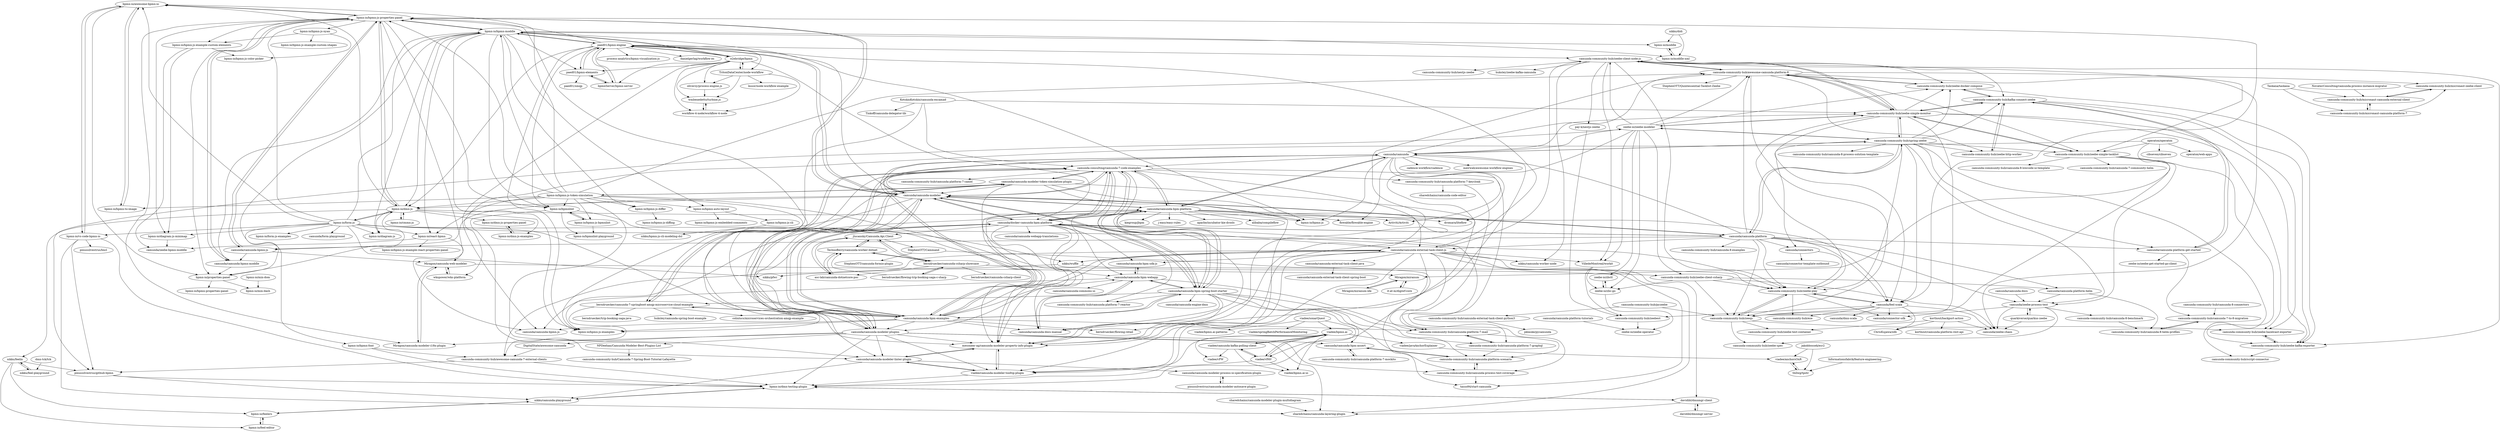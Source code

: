 digraph G {
"bpmn-io/awesome-bpmn-io" -> "bpmn-io/vs-code-bpmn-io"
"bpmn-io/awesome-bpmn-io" -> "bpmn-io/bpmn-to-image"
"bpmn-io/awesome-bpmn-io" -> "bpmn-io/properties-panel"
"bpmn-io/awesome-bpmn-io" -> "bpmn-io/bpmn-js-properties-panel"
"bpmn-io/bpmn-js-token-simulation" -> "camunda/camunda-modeler-token-simulation-plugin"
"bpmn-io/bpmn-js-token-simulation" -> "mesoneer-ag/camunda-modeler-property-info-plugin"
"bpmn-io/bpmn-js-token-simulation" -> "camunda/camunda-modeler-linter-plugin"
"bpmn-io/bpmn-js-token-simulation" -> "bpmn-io/bpmn-js-differ"
"bpmn-io/bpmn-js-token-simulation" -> "bpmn-io/bpmn-js-properties-panel"
"bpmn-io/bpmn-js-token-simulation" -> "bpmn-io/bpmnlint"
"bpmn-io/bpmn-js-token-simulation" -> "bpmn-io/react-bpmn"
"bpmn-io/bpmn-js-token-simulation" -> "camunda/camunda-modeler-plugins"
"bpmn-io/bpmn-js-token-simulation" -> "bpmn-io/bpmn-auto-layout"
"bpmn-io/bpmn-js-token-simulation" -> "bpmn-io/bpmn-moddle"
"bpmn-io/bpmn-js-token-simulation" -> "bpmn-io/awesome-bpmn-io"
"bpmn-io/bpmn-js-token-simulation" -> "bpmn-io/bpmn-to-image"
"bpmn-io/bpmn-js-token-simulation" -> "bpmn-io/dmn-js"
"bpmn-io/bpmn-js-token-simulation" -> "camunda-community-hub/awesome-camunda-platform-8"
"bpmn-io/bpmn-js-token-simulation" -> "bpmn-io/bpmn-js-bpmnlint"
"TechnoBerry/camunda-worker-dotnet" -> "asc-lab/camunda-dotnetcore-poc"
"TechnoBerry/camunda-worker-dotnet" -> "jlucansky/Camunda.Api.Client"
"TechnoBerry/camunda-worker-dotnet" -> "berndruecker/camunda-csharp-showcase"
"camunda-community-hub/awesome-camunda-platform-8" -> "camunda-community-hub/zeebe-client-node-js"
"camunda-community-hub/awesome-camunda-platform-8" -> "camunda-community-hub/zeebe-docker-compose"
"camunda-community-hub/awesome-camunda-platform-8" -> "StephenOTT/Quintessential-Tasklist-Zeebe"
"camunda-community-hub/awesome-camunda-platform-8" -> "camunda-community-hub/zeebe-http-worker"
"camunda-community-hub/awesome-camunda-platform-8" -> "camunda-community-hub/zeebe-simple-tasklist"
"camunda-community-hub/awesome-camunda-platform-8" -> "camunda/zeebe-chaos"
"camunda-community-hub/awesome-camunda-platform-8" -> "mesoneer-ag/camunda-modeler-property-info-plugin"
"camunda-community-hub/awesome-camunda-platform-8" -> "camunda-community-hub/zeebe-simple-monitor"
"camunda-community-hub/awesome-camunda-platform-8" -> "camunda-community-hub/zeeqs"
"camunda-community-hub/awesome-camunda-platform-8" -> "camunda-community-hub/micronaut-zeebe-client"
"bpmn-io/bpmn-moddle" -> "paed01/bpmn-engine"
"bpmn-io/bpmn-moddle" -> "bpmn-io/moddle"
"bpmn-io/bpmn-moddle" -> "bpmn-io/moddle-xml"
"bpmn-io/bpmn-moddle" -> "bpmn-io/bpmn-js-examples" ["e"=1]
"bpmn-io/bpmn-moddle" -> "bpmn-io/bpmn-js-properties-panel"
"bpmn-io/bpmn-moddle" -> "bpmn-io/diagram-js" ["e"=1]
"bpmn-io/bpmn-moddle" -> "e2ebridge/bpmn"
"bpmn-io/bpmn-moddle" -> "paed01/bpmn-elements"
"bpmn-io/bpmn-moddle" -> "bpmn-io/bpmn-font"
"bpmn-io/bpmn-moddle" -> "camunda/camunda-bpmn-moddle"
"bpmn-io/bpmn-moddle" -> "bpmn-io/react-bpmn"
"bpmn-io/bpmn-moddle" -> "bpmn-io/bpmn-auto-layout"
"bpmn-io/bpmn-moddle" -> "bpmn-io/bpmnlint"
"bpmn-io/bpmn-moddle" -> "bpmn-io/dmn-js"
"bpmn-io/bpmn-moddle" -> "bpmn-io/bpmn-js-differ"
"oliverzy/process-engine.js" -> "wmbenedetto/turbine.js"
"camunda-community-hub/zeebe-client-csharp" -> "camunda/zeebe-chaos"
"camunda-community-hub/zeebe-client-csharp" -> "camunda-community-hub/zeebe-play"
"camunda-community-hub/zeebe-client-csharp" -> "zeebe-io/zbc-go"
"camunda-community-hub/zeebe-client-csharp" -> "camunda-community-hub/zeeqs"
"camunda-community-hub/zeebe-client-csharp" -> "camunda/camunda-platform-helm"
"bpmn-io/moddle" -> "bpmn-io/moddle-xml"
"bpmn-io/moddle-xml" -> "bpmn-io/moddle"
"KotskinKotskin/camunda-excamad" -> "Tinkoff/camunda-delegator-lib"
"KotskinKotskin/camunda-excamad" -> "camunda-consulting/camunda-7-code-examples"
"KotskinKotskin/camunda-excamad" -> "berndruecker/camunda-7-springboot-amqp-microservice-cloud-example"
"KotskinKotskin/camunda-excamad" -> "camunda-community-hub/zeebe-simple-monitor"
"camunda/camunda-modeler-token-simulation-plugin" -> "camunda/camunda-modeler-plugins"
"camunda/camunda-modeler-token-simulation-plugin" -> "mesoneer-ag/camunda-modeler-property-info-plugin"
"camunda/camunda-modeler-token-simulation-plugin" -> "bpmn-io/bpmn-js-token-simulation"
"camunda/camunda-modeler-token-simulation-plugin" -> "camunda/camunda-modeler-linter-plugin"
"camunda/camunda-modeler-token-simulation-plugin" -> "viadee/camunda-modeler-tooltip-plugin"
"camunda/camunda-modeler-token-simulation-plugin" -> "camunda-consulting/camunda-7-code-examples"
"camunda/camunda-modeler-token-simulation-plugin" -> "camunda/camunda-external-task-client-js"
"camunda/camunda-modeler-token-simulation-plugin" -> "bpmn-io/dmn-testing-plugin"
"camunda/camunda-modeler-token-simulation-plugin" -> "camunda/camunda-modeler"
"camunda-community-hub/zeebe-client-node-js" -> "camunda-community-hub/awesome-camunda-platform-8"
"camunda-community-hub/zeebe-client-node-js" -> "pay-k/nestjs-zeebe"
"camunda-community-hub/zeebe-client-node-js" -> "camunda-community-hub/zeebe-simple-tasklist"
"camunda-community-hub/zeebe-client-node-js" -> "nikku/camunda-worker-node"
"camunda-community-hub/zeebe-client-node-js" -> "VilledeMontreal/workit"
"camunda-community-hub/zeebe-client-node-js" -> "camunda-community-hub/zeebe-simple-monitor"
"camunda-community-hub/zeebe-client-node-js" -> "camunda-community-hub/nestjs-zeebe"
"camunda-community-hub/zeebe-client-node-js" -> "huksley/zeebe-kafka-camunda"
"camunda-community-hub/zeebe-client-node-js" -> "camunda-community-hub/zeebe-docker-compose"
"camunda-community-hub/zeebe-client-node-js" -> "camunda-community-hub/zeebe-play"
"camunda-community-hub/zeebe-client-node-js" -> "camunda-community-hub/kafka-connect-zeebe"
"camunda-community-hub/zeebe-client-node-js" -> "camunda-community-hub/zeebe-kafka-exporter"
"bpmn-io/react-bpmn" -> "bpmn-io/bpmn-js-example-react-properties-panel"
"bpmn-io/react-bpmn" -> "Miragon/camunda-web-modeler"
"bpmn-io/react-bpmn" -> "camunda/zeebe-bpmn-moddle"
"bpmn-io/bpmnlint" -> "bpmn-io/bpmn-js-bpmnlint"
"bpmn-io/bpmnlint" -> "bpmn-io/bpmnlint-playground"
"bpmn-io/bpmnlint" -> "camunda/camunda-modeler-linter-plugin"
"bpmn-io/bpmnlint" -> "mesoneer-ag/camunda-modeler-property-info-plugin"
"paed01/bpmn-elements" -> "paed01/bpmn-engine"
"paed01/bpmn-elements" -> "bpmnServer/bpmn-server"
"paed01/bpmn-elements" -> "paed01/smqp"
"camunda-community-hub/kafka-connect-zeebe" -> "camunda-community-hub/zeebe-hazelcast-exporter"
"camunda-community-hub/kafka-connect-zeebe" -> "camunda-community-hub/zeebe-http-worker"
"camunda-community-hub/kafka-connect-zeebe" -> "camunda-community-hub/zeebe-kafka-exporter"
"camunda-community-hub/kafka-connect-zeebe" -> "camunda-community-hub/zeebe-simple-monitor"
"camunda-community-hub/kafka-connect-zeebe" -> "camunda-community-hub/zeebe-docker-compose"
"camunda-community-hub/kafka-connect-zeebe" -> "camunda/camunda-platform-get-started"
"camunda-community-hub/spring-zeebe" -> "camunda-community-hub/zeebe-simple-monitor"
"camunda-community-hub/spring-zeebe" -> "zeebe-io/zeebe-modeler"
"camunda-community-hub/spring-zeebe" -> "camunda/camunda-platform-get-started"
"camunda-community-hub/spring-zeebe" -> "camunda-community-hub/zeebe-simple-tasklist"
"camunda-community-hub/spring-zeebe" -> "camunda-community-hub/kafka-connect-zeebe"
"camunda-community-hub/spring-zeebe" -> "camunda-community-hub/zeebe-docker-compose"
"camunda-community-hub/spring-zeebe" -> "camunda-community-hub/zeebe-play"
"camunda-community-hub/spring-zeebe" -> "camunda/camunda-platform"
"camunda-community-hub/spring-zeebe" -> "camunda/feel-scala"
"camunda-community-hub/spring-zeebe" -> "camunda/zeebe-process-test"
"camunda-community-hub/spring-zeebe" -> "camunda-community-hub/script-connector"
"camunda-community-hub/spring-zeebe" -> "camunda-community-hub/camunda-8-process-solution-template"
"camunda-community-hub/spring-zeebe" -> "camunda/camunda"
"camunda-community-hub/spring-zeebe" -> "camunda-community-hub/zeebe-http-worker"
"camunda-community-hub/spring-zeebe" -> "camunda/connectors"
"camunda-community-hub/zeebe-http-worker" -> "camunda-community-hub/kafka-connect-zeebe"
"camunda-community-hub/zeebe-simple-tasklist" -> "camunda-community-hub/zeebe-kafka-exporter"
"camunda-community-hub/zeebe-simple-tasklist" -> "camunda-community-hub/zeebe-simple-monitor"
"camunda-community-hub/zeebe-simple-tasklist" -> "camunda/zeebe-process-test"
"camunda-community-hub/zeebe-simple-tasklist" -> "camunda-community-hub/camunda-8-lowcode-ui-template"
"camunda-community-hub/zeebe-simple-tasklist" -> "camunda-community-hub/zeeqs"
"camunda-community-hub/zeebe-simple-tasklist" -> "camunda-community-hub/camunda-7-community-helm"
"viadee/bpmn.ai" -> "viadee/camunda-kafka-polling-client"
"viadee/bpmn.ai" -> "viadee/vPAV"
"viadee/bpmn.ai" -> "viadee/bpmn.ai-ui"
"viadee/bpmn.ai" -> "viadee/vPW"
"viadee/bpmn.ai" -> "viadee/javaAnchorExplainer"
"viadee/bpmn.ai" -> "viadee/camunda-modeler-tooltip-plugin"
"camunda-community-hub/camunda-platform-7-keycloak" -> "camunda-community-hub/camunda-platform-7-mail"
"camunda-community-hub/camunda-platform-7-keycloak" -> "sharedchains/camunda-code-editor"
"camunda/camunda-external-task-client-js" -> "nikku/camunda-worker-node"
"camunda/camunda-external-task-client-js" -> "VilledeMontreal/workit"
"camunda/camunda-external-task-client-js" -> "camunda-community-hub/awesome-camunda-7-external-clients"
"camunda/camunda-external-task-client-js" -> "bpmn-io/dmn-testing-plugin"
"camunda/camunda-external-task-client-js" -> "camunda/camunda-external-task-client-java"
"camunda/camunda-external-task-client-js" -> "camunda/camunda-bpm-sdk-js"
"camunda/camunda-external-task-client-js" -> "camunda-community-hub/camunda-platform-7-mail"
"camunda/camunda-external-task-client-js" -> "camunda-community-hub/zeebe-client-node-js"
"camunda/camunda-external-task-client-js" -> "camunda/camunda-modeler-plugins"
"camunda/camunda-external-task-client-js" -> "mesoneer-ag/camunda-modeler-property-info-plugin"
"camunda/camunda-external-task-client-js" -> "davidibl/dmnmgr-client"
"camunda/camunda-external-task-client-js" -> "nikku/wuffle"
"camunda/camunda-external-task-client-js" -> "viadee/camunda-modeler-tooltip-plugin"
"camunda/camunda-external-task-client-js" -> "tasso94/start-camunda"
"camunda/camunda-external-task-client-js" -> "sharedchains/camunda-layering-plugin"
"camunda/camunda-modeler-linter-plugin" -> "viadee/camunda-modeler-tooltip-plugin"
"camunda/camunda-modeler-linter-plugin" -> "camunda/camunda-modeler-process-io-specification-plugin"
"camunda/camunda-modeler-linter-plugin" -> "nikku/camunda-playground"
"camunda/camunda-modeler-linter-plugin" -> "mesoneer-ag/camunda-modeler-property-info-plugin"
"bpmn-io/dmn-js-properties-panel" -> "bpmn-io/dmn-js-examples"
"zeebe-io/zeebe-modeler" -> "camunda-community-hub/zeebe-simple-monitor"
"zeebe-io/zeebe-modeler" -> "camunda-community-hub/spring-zeebe"
"zeebe-io/zeebe-modeler" -> "zeebe-io/zbc-go"
"zeebe-io/zeebe-modeler" -> "camunda-community-hub/zeebe-docker-compose"
"zeebe-io/zeebe-modeler" -> "camunda-community-hub/awesome-camunda-platform-8"
"zeebe-io/zeebe-modeler" -> "camunda-community-hub/zeebe-client-node-js"
"zeebe-io/zeebe-modeler" -> "VilledeMontreal/workit"
"zeebe-io/zeebe-modeler" -> "camunda-community-hub/zeebe-client-csharp"
"zeebe-io/zeebe-modeler" -> "zeebe-io/zbctl"
"zeebe-io/zeebe-modeler" -> "mesoneer-ag/camunda-modeler-property-info-plugin"
"zeebe-io/zeebe-modeler" -> "pinussilvestrus/github-bpmn"
"camunda/camunda-external-task-client-java" -> "camunda/camunda-external-task-client-spring-boot"
"DigitalState/awesome-camunda" -> "camunda-community-hub/awesome-camunda-7-external-clients"
"e2ebridge/bpmn" -> "paed01/bpmn-engine"
"e2ebridge/bpmn" -> "workflow-4-node/workflow-4-node"
"e2ebridge/bpmn" -> "oliverzy/process-engine.js"
"e2ebridge/bpmn" -> "bpmn-io/bpmn-moddle"
"e2ebridge/bpmn" -> "wmbenedetto/turbine.js"
"e2ebridge/bpmn" -> "paed01/bpmn-elements"
"e2ebridge/bpmn" -> "TritonDataCenter/node-workflow"
"e2ebridge/bpmn" -> "camunda/camunda-bpmn.js"
"e2ebridge/bpmn" -> "bpmnServer/bpmn-server"
"e2ebridge/bpmn" -> "camunda/docker-camunda-bpm-platform"
"bpmn-io/bpmn-js-example-custom-elements" -> "camunda/zeebe-bpmn-moddle"
"bpmn-io/bpmn-js-example-custom-elements" -> "bpmn-io/bpmn-js-color-picker"
"bpmn-io/bpmn-js-example-custom-elements" -> "bpmn-io/diagram-js-minimap"
"camunda-community-hub/zeebe-kafka-exporter" -> "camunda-community-hub/zeebe-hazelcast-exporter"
"camunda-community-hub/zeebe-kafka-exporter" -> "camunda-community-hub/script-connector"
"nikku/didi" -> "bpmn-io/moddle"
"nikku/didi" -> "bpmn-io/moddle-xml"
"viadee/sonarQuest" -> "viadee/vPAV"
"viadee/sonarQuest" -> "viadee/bpmn.ai"
"viadee/sonarQuest" -> "viadee/bpmn.ai-patterns"
"viadee/sonarQuest" -> "viadee/springBatchPerformanceMonitoring"
"workflow-4-node/workflow-4-node" -> "wmbenedetto/turbine.js"
"zeebe-io/zbctl" -> "zeebe-io/zbc-go"
"davidibl/dmnmgr-client" -> "bpmn-io/dmn-testing-plugin"
"davidibl/dmnmgr-client" -> "davidibl/dmnmgr-server"
"davidibl/dmnmgr-client" -> "sharedchains/camunda-layering-plugin"
"camunda-community-hub/zeebe-docker-compose" -> "camunda-community-hub/awesome-camunda-platform-8"
"camunda-community-hub/zeebe-docker-compose" -> "camunda-community-hub/kafka-connect-zeebe"
"camunda-community-hub/zeebe-docker-compose" -> "camunda-community-hub/zeebe-kafka-exporter"
"camunda-community-hub/zeebe-test-container" -> "camunda-community-hub/zeebe-spec"
"bpmn-io/bpmn-to-image" -> "bpmn-io/awesome-bpmn-io"
"bpmn-io/bpmn-js-bpmnlint" -> "bpmn-io/bpmnlint-playground"
"bpmn-io/bpmn-js-bpmnlint" -> "bpmn-io/bpmnlint"
"nikku/wuffle" -> "nikku/pfwr"
"nikku/wuffle" -> "camunda-community-hub/zeebe-play"
"camunda-community-hub/zeebest" -> "zeebe-io/zeebe-operator"
"VilledeMontreal/workit" -> "camunda-community-hub/zeebest"
"VilledeMontreal/workit" -> "zeebe-io/zbc-go"
"camunda-community-hub/zeebe-hazelcast-exporter" -> "camunda-community-hub/zeebe-kafka-exporter"
"viadee/camunda-kafka-polling-client" -> "viadee/bpmn.ai"
"viadee/camunda-kafka-polling-client" -> "viadee/vPW"
"viadee/camunda-kafka-polling-client" -> "viadee/vPAV"
"viadee/camunda-kafka-polling-client" -> "viadee/bpmn.ai-ui"
"camunda/camunda-modeler-process-io-specification-plugin" -> "pinussilvestrus/camunda-modeler-autosave-plugin"
"viadee/javaAnchorExplainer" -> "viadee/anchorsOnR"
"viadee/anchorsOnR" -> "thllwg/tpotr"
"thllwg/tpotr" -> "viadee/anchorsOnR"
"paed01/bpmn-engine" -> "paed01/bpmn-elements"
"paed01/bpmn-engine" -> "e2ebridge/bpmn"
"paed01/bpmn-engine" -> "bpmn-io/bpmn-moddle"
"paed01/bpmn-engine" -> "bpmnServer/bpmn-server"
"paed01/bpmn-engine" -> "bpmn-io/bpmn-js-examples" ["e"=1]
"paed01/bpmn-engine" -> "camunda/camunda-modeler"
"paed01/bpmn-engine" -> "TritonDataCenter/node-workflow"
"paed01/bpmn-engine" -> "camunda/camunda-external-task-client-js"
"paed01/bpmn-engine" -> "bpmn-io/bpmn-js" ["e"=1]
"paed01/bpmn-engine" -> "process-analytics/bpmn-visualization-js" ["e"=1]
"paed01/bpmn-engine" -> "bpmn-io/bpmn-js-properties-panel"
"paed01/bpmn-engine" -> "camunda-community-hub/zeebe-client-node-js"
"paed01/bpmn-engine" -> "danielgerlag/workflow-es"
"paed01/bpmn-engine" -> "bpmn-io/bpmnlint"
"paed01/bpmn-engine" -> "bpmn-io/dmn-js"
"camunda-community-hub/camunda-external-task-client-python3" -> "pklauke/pycamunda"
"Informationsfabrik/feature-engineering" -> "thllwg/tpotr"
"camunda/camunda-bpm-sdk-js" -> "camunda/camunda-bpm-webapp"
"bpmn-io/bpmn-js-cli" -> "nikku/bpmn-js-cli-modeling-dsl"
"Miragon/camunda-modeler-i18n-plugin" -> "Miragon/camunda-web-modeler"
"camunda/docker-camunda-bpm-platform" -> "camunda/camunda-bpm-examples"
"camunda/docker-camunda-bpm-platform" -> "camunda-consulting/camunda-7-code-examples"
"camunda/docker-camunda-bpm-platform" -> "camunda/camunda-bpm-spring-boot-starter"
"camunda/docker-camunda-bpm-platform" -> "camunda/camunda-docs-manual"
"camunda/docker-camunda-bpm-platform" -> "camunda/camunda-bpm-webapp"
"camunda/docker-camunda-bpm-platform" -> "camunda/camunda-modeler-plugins"
"camunda/docker-camunda-bpm-platform" -> "camunda/camunda-modeler"
"camunda/docker-camunda-bpm-platform" -> "mesoneer-ag/camunda-modeler-property-info-plugin"
"camunda/docker-camunda-bpm-platform" -> "camunda/camunda-bpm-sdk-js"
"camunda/docker-camunda-bpm-platform" -> "camunda/camunda-external-task-client-js"
"camunda/docker-camunda-bpm-platform" -> "camunda/camunda-bpm-platform"
"camunda/docker-camunda-bpm-platform" -> "camunda-community-hub/camunda-platform-7-graphql"
"camunda/docker-camunda-bpm-platform" -> "camunda/camunda-platform"
"camunda/docker-camunda-bpm-platform" -> "camunda/camunda-webapp-translations"
"camunda/docker-camunda-bpm-platform" -> "jlucansky/Camunda.Api.Client"
"bpmn-io/bpmn-font" -> "camunda-community-hub/awesome-camunda-7-external-clients"
"bpmn-io/bpmn-font" -> "bpmn-io/dmn-testing-plugin"
"camunda-community-hub/camunda-8-helm-profiles" -> "camunda-community-hub/camunda-7-to-8-migration"
"camunda-community-hub/pyzeebe" -> "camunda-community-hub/zeeqs"
"camunda-community-hub/pyzeebe" -> "camunda-community-hub/camunda-external-task-client-python3"
"camunda-community-hub/camunda-platform-7-mockito" -> "camunda/camunda-bpm-assert"
"pinussilvestrus/github-bpmn" -> "bpmn-io/dmn-testing-plugin"
"pinussilvestrus/github-bpmn" -> "nikku/camunda-playground"
"camunda/camunda-bpm-webapp" -> "camunda/camunda-bpm-sdk-js"
"camunda/camunda-bpm-webapp" -> "camunda/camunda-bpmn.js"
"camunda/camunda-bpm-webapp" -> "camunda/camunda-docs-manual"
"camunda/camunda-bpm-webapp" -> "camunda/camunda-commons-ui"
"camunda/camunda-bpm-webapp" -> "camunda/camunda-bpm-spring-boot-starter"
"camunda/camunda-bpm-webapp" -> "camunda-community-hub/camunda-platform-7-mail"
"bpmn-io/vs-code-bpmn-io" -> "pinussilvestrus/github-bpmn"
"bpmn-io/vs-code-bpmn-io" -> "sharedchains/camunda-layering-plugin"
"bpmn-io/vs-code-bpmn-io" -> "bpmn-io/awesome-bpmn-io"
"bpmn-io/vs-code-bpmn-io" -> "bpmn-io/dmn-testing-plugin"
"bpmn-io/vs-code-bpmn-io" -> "pinussilvestrus/bncl"
"camunda-community-hub/micronaut-camunda-platform-7" -> "camunda-community-hub/micronaut-camunda-external-client"
"camunda-community-hub/micronaut-camunda-platform-7" -> "camunda-community-hub/micronaut-zeebe-client"
"viadee/camunda-modeler-tooltip-plugin" -> "bpmn-io/dmn-testing-plugin"
"viadee/camunda-modeler-tooltip-plugin" -> "camunda/camunda-modeler-linter-plugin"
"viadee/camunda-modeler-tooltip-plugin" -> "mesoneer-ag/camunda-modeler-property-info-plugin"
"bpmn-io/dmn-testing-plugin" -> "nikku/camunda-playground"
"bpmn-io/dmn-testing-plugin" -> "davidibl/dmnmgr-client"
"bpmnServer/bpmn-server" -> "paed01/bpmn-elements"
"bpmnServer/bpmn-server" -> "paed01/bpmn-engine"
"camunda/camunda-docs" -> "camunda/zeebe-process-test"
"asc-lab/camunda-dotnetcore-poc" -> "TechnoBerry/camunda-worker-dotnet"
"asc-lab/camunda-dotnetcore-poc" -> "jlucansky/Camunda.Api.Client"
"nikku/feelin" -> "nikku/feel-playground"
"nikku/feelin" -> "bpmn-io/feelers"
"nikku/feelin" -> "pinussilvestrus/github-bpmn"
"nikku/feelin" -> "bpmn-io/feel-editor"
"NovatecConsulting/camunda-process-instance-migrator" -> "camunda-community-hub/micronaut-camunda-external-client"
"sharedchains/camunda-modeler-plugin-multidiagram" -> "sharedchains/camunda-layering-plugin"
"camunda-community-hub/awesome-camunda-7-external-clients" -> "pinussilvestrus/github-bpmn"
"camunda-community-hub/awesome-camunda-7-external-clients" -> "bpmn-io/dmn-testing-plugin"
"camunda-community-hub/zeeqs" -> "camunda-community-hub/zeebe-play"
"camunda-community-hub/zeeqs" -> "camunda-community-hub/zeebe-spec"
"camunda-community-hub/zeeqs" -> "camunda-community-hub/zeebe-test-container"
"camunda-community-hub/zeeqs" -> "camunda-community-hub/zeebe-hazelcast-exporter"
"bpmn-io/bpmn-js-differ" -> "bpmn-io/bpmn-js-diffing"
"davidibl/dmnmgr-server" -> "davidibl/dmnmgr-client"
"pinussilvestrus/camunda-modeler-autosave-plugin" -> "camunda/camunda-modeler-process-io-specification-plugin"
"nikku/feel-playground" -> "nikku/feelin"
"pay-k/nestjs-zeebe" -> "camunda-community-hub/zeebest"
"nikku/camunda-playground" -> "bpmn-io/feelers"
"nikku/camunda-playground" -> "bpmn-io/dmn-testing-plugin"
"bpmn-io/form-js" -> "bpmn-io/dmn-js"
"bpmn-io/form-js" -> "bpmn-io/react-bpmn"
"bpmn-io/form-js" -> "bpmn-io/form-js-examples"
"bpmn-io/form-js" -> "bpmn-io/vs-code-bpmn-io"
"bpmn-io/form-js" -> "camunda-community-hub/zeebe-play"
"bpmn-io/form-js" -> "bpmn-io/properties-panel"
"bpmn-io/form-js" -> "bpmn-io/diagram-js" ["e"=1]
"bpmn-io/form-js" -> "mesoneer-ag/camunda-modeler-property-info-plugin"
"bpmn-io/form-js" -> "camunda/form-playground"
"bpmn-io/form-js" -> "nikku/wuffle"
"bpmn-io/form-js" -> "nikku/pfwr"
"bpmn-io/form-js" -> "bpmn-io/diagram-js-minimap"
"bpmn-io/form-js" -> "bpmn-io/bpmn-js-properties-panel"
"bpmn-io/form-js" -> "bpmn-io/awesome-bpmn-io"
"bpmn-io/form-js" -> "bpmn-io/bpmn-moddle"
"bpmn-io/bpmn-js-properties-panel" -> "bpmn-io/properties-panel"
"bpmn-io/bpmn-js-properties-panel" -> "camunda/camunda-bpmn-moddle"
"bpmn-io/bpmn-js-properties-panel" -> "bpmn-io/dmn-js"
"bpmn-io/bpmn-js-properties-panel" -> "bpmn-io/awesome-bpmn-io"
"bpmn-io/bpmn-js-properties-panel" -> "camunda/camunda-bpmn-js"
"bpmn-io/bpmn-js-properties-panel" -> "bpmn-io/bpmn-js-examples" ["e"=1]
"bpmn-io/bpmn-js-properties-panel" -> "bpmn-io/bpmn-moddle"
"bpmn-io/bpmn-js-properties-panel" -> "camunda/camunda-bpmn.js"
"bpmn-io/bpmn-js-properties-panel" -> "Miragon/camunda-modeler-i18n-plugin"
"bpmn-io/bpmn-js-properties-panel" -> "bpmn-io/bpmn-js-example-custom-elements"
"bpmn-io/bpmn-js-properties-panel" -> "bpmn-io/bpmnlint"
"bpmn-io/bpmn-js-properties-panel" -> "camunda/camunda-modeler"
"bpmn-io/bpmn-js-properties-panel" -> "bpmn-io/diagram-js-minimap"
"bpmn-io/bpmn-js-properties-panel" -> "bpmn-io/bpmn-js-nyan"
"bpmn-io/bpmn-js-properties-panel" -> "camunda/feel-scala"
"camunda/camunda-bpm-spring-boot-starter" -> "camunda/camunda-bpm-examples"
"camunda/camunda-bpm-spring-boot-starter" -> "camunda-consulting/camunda-7-code-examples"
"camunda/camunda-bpm-spring-boot-starter" -> "camunda/camunda-bpm-webapp"
"camunda/camunda-bpm-spring-boot-starter" -> "camunda/camunda-engine-dmn"
"camunda/camunda-bpm-spring-boot-starter" -> "camunda/docker-camunda-bpm-platform"
"camunda/camunda-bpm-spring-boot-starter" -> "camunda/camunda-bpm-platform"
"camunda/camunda-bpm-spring-boot-starter" -> "camunda-community-hub/camunda-platform-7-reactor"
"camunda/camunda-bpm-spring-boot-starter" -> "camunda/camunda-modeler"
"camunda/camunda-bpm-spring-boot-starter" -> "mesoneer-ag/camunda-modeler-property-info-plugin"
"camunda/camunda-bpm-spring-boot-starter" -> "camunda-community-hub/camunda-platform-7-graphql"
"camunda/camunda-bpm-spring-boot-starter" -> "camunda/camunda-docs-manual"
"camunda/camunda-bpm-spring-boot-starter" -> "camunda-community-hub/camunda-platform-scenario"
"camunda/camunda-bpm-spring-boot-starter" -> "camunda-community-hub/camunda-process-test-coverage"
"camunda/camunda-bpm-spring-boot-starter" -> "camunda/camunda-bpm-assert"
"camunda/camunda-bpm-spring-boot-starter" -> "berndruecker/camunda-7-springboot-amqp-microservice-cloud-example"
"TritonDataCenter/node-workflow" -> "wmbenedetto/turbine.js"
"TritonDataCenter/node-workflow" -> "oliverzy/process-engine.js"
"TritonDataCenter/node-workflow" -> "kusor/node-workflow-example"
"TritonDataCenter/node-workflow" -> "e2ebridge/bpmn"
"TritonDataCenter/node-workflow" -> "workflow-4-node/workflow-4-node"
"korthout/backport-action" -> "camunda/zeebe-chaos"
"korthout/backport-action" -> "ChrisKujawa/zdb"
"korthout/backport-action" -> "camunda-community-hub/zeebe-test-container"
"korthout/backport-action" -> "korthout/camunda-platform-rest-api"
"Miragon/camunda-web-modeler" -> "Miragon/miranum"
"Miragon/camunda-web-modeler" -> "Miragon/camunda-modeler-i18n-plugin"
"Miragon/camunda-web-modeler" -> "wkspower/wks-platform"
"camunda/camunda-platform-helm" -> "camunda-community-hub/camunda-8-helm-profiles"
"camunda/camunda-platform-helm" -> "camunda/zeebe-process-test"
"StephenOTT/Cammand" -> "tasso94/start-camunda"
"StephenOTT/Cammand" -> "StephenOTT/camunda-formio-plugin"
"bpmn-io/properties-panel" -> "bpmn-io/min-dash"
"bpmn-io/properties-panel" -> "bpmn-io/bpmn-properties-panel"
"bpmn-io/dmn-js" -> "bpmn-io/cmmn-js"
"bpmn-io/dmn-js" -> "bpmn-io/form-js"
"bpmn-io/dmn-js" -> "bpmn-io/dmn-js-examples"
"bpmn-io/dmn-js" -> "bpmn-io/bpmn-js-properties-panel"
"bpmn-io/dmn-js" -> "bpmn-io/properties-panel"
"bpmn-io/dmn-js" -> "bpmn-io/diagram-js" ["e"=1]
"bpmn-io/dmn-js" -> "bpmn-io/dmn-js-properties-panel"
"bpmn-io/dmn-js" -> "bpmn-io/awesome-bpmn-io"
"bpmn-io/dmn-js" -> "camunda/feel-scala"
"bpmn-io/dmn-js" -> "nikku/feelin"
"camunda/camunda-bpmn-js" -> "Miragon/camunda-web-modeler"
"camunda/camunda-bpmn-js" -> "camunda/camunda-bpmn-moddle"
"camunda/camunda-bpmn-js" -> "bpmn-io/bpmn-js-properties-panel"
"camunda-community-hub/camunda-7-to-8-migration" -> "camunda-community-hub/camunda-8-helm-profiles"
"camunda-community-hub/micronaut-camunda-external-client" -> "camunda-community-hub/micronaut-camunda-platform-7"
"camunda-community-hub/micronaut-camunda-external-client" -> "camunda-community-hub/micronaut-zeebe-client"
"NPDeehan/Camunda-Modeler-Best-Plugins-List" -> "camunda-community-hub/Camunda-7-Spring-Boot-Tutorial-Lafayette"
"camunda/camunda-platform-get-started" -> "camunda-community-hub/kafka-connect-zeebe"
"camunda/camunda-platform-get-started" -> "camunda-community-hub/camunda-7-to-8-migration"
"camunda/camunda-platform-get-started" -> "zeebe-io/zeebe-get-started-go-client"
"bpmn-io/dmn-js-examples" -> "bpmn-io/dmn-js-properties-panel"
"bpmn-io/min-dom" -> "bpmn-io/min-dash"
"camunda/zeebe-process-test" -> "camunda/connector-sdk"
"camunda/zeebe-process-test" -> "camunda-community-hub/camunda-8-benchmark"
"camunda/zeebe-process-test" -> "camunda/zeebe-chaos"
"camunda/zeebe-process-test" -> "quarkiverse/quarkus-zeebe"
"camunda/zeebe-process-test" -> "camunda-community-hub/zeebe-spec"
"quarkiverse/quarkus-zeebe" -> "camunda/zeebe-chaos"
"quarkiverse/quarkus-zeebe" -> "camunda/zeebe-process-test"
"camunda-community-hub/zeebe-play" -> "camunda/feel-scala"
"camunda-community-hub/zeebe-play" -> "camunda-community-hub/eze"
"camunda-community-hub/zeebe-play" -> "camunda/connector-sdk"
"camunda-community-hub/zeebe-play" -> "camunda-community-hub/zeeqs"
"camunda/camunda-modeler" -> "camunda/camunda-bpm-platform"
"camunda/camunda-modeler" -> "camunda/camunda-bpm-examples"
"camunda/camunda-modeler" -> "bpmn-io/bpmn-js-examples" ["e"=1]
"camunda/camunda-modeler" -> "camunda-consulting/camunda-7-code-examples"
"camunda/camunda-modeler" -> "camunda/camunda-bpm-spring-boot-starter"
"camunda/camunda-modeler" -> "bpmn-io/bpmn-js" ["e"=1]
"camunda/camunda-modeler" -> "camunda/camunda"
"camunda/camunda-modeler" -> "camunda/docker-camunda-bpm-platform"
"camunda/camunda-modeler" -> "camunda/camunda-modeler-plugins"
"camunda/camunda-modeler" -> "camunda/camunda-bpmn-js"
"camunda/camunda-modeler" -> "bpmn-io/bpmn-js-properties-panel"
"camunda/camunda-modeler" -> "bpmn-io/dmn-js"
"camunda/camunda-modeler" -> "camunda/camunda-platform"
"camunda/camunda-modeler" -> "bpmn-io/bpmn-moddle"
"camunda/camunda-modeler" -> "paed01/bpmn-engine"
"camunda/camunda-platform" -> "camunda/camunda-platform-get-started"
"camunda/camunda-platform" -> "camunda-community-hub/spring-zeebe"
"camunda/camunda-platform" -> "camunda-community-hub/zeebe-play"
"camunda/camunda-platform" -> "camunda/camunda-platform-helm"
"camunda/camunda-platform" -> "camunda/zeebe-process-test"
"camunda/camunda-platform" -> "camunda/camunda-modeler"
"camunda/camunda-platform" -> "camunda/camunda-bpmn-js"
"camunda/camunda-platform" -> "camunda-community-hub/camunda-8-examples"
"camunda/camunda-platform" -> "camunda-community-hub/zeeqs"
"camunda/camunda-platform" -> "camunda/feel-scala"
"camunda/camunda-platform" -> "camunda/docker-camunda-bpm-platform"
"camunda/camunda-platform" -> "camunda-community-hub/awesome-camunda-platform-8"
"camunda/camunda-platform" -> "camunda/connectors"
"camunda/camunda-platform" -> "camunda/camunda"
"camunda/camunda-platform" -> "camunda/camunda-external-task-client-js"
"camunda/camunda-bpmn-moddle" -> "bpmn-io/bpmn-js-properties-panel"
"camunda/camunda-bpmn-moddle" -> "bpmn-io/properties-panel"
"camunda-community-hub/camunda-process-test-coverage" -> "tasso94/start-camunda"
"camunda-community-hub/camunda-process-test-coverage" -> "camunda-community-hub/camunda-platform-scenario"
"bpmn-io/bpmn-js-nyan" -> "bpmn-io/bpmn-js-example-custom-shapes"
"bpmn-io/bpmn-js-nyan" -> "bpmn-io/bpmn-js-example-custom-elements"
"bpmn-io/bpmn-js-nyan" -> "bpmn-io/bpmn-js-color-picker"
"camunda/feel-scala" -> "camunda-community-hub/zeebe-play"
"camunda/feel-scala" -> "camunda/dmn-scala"
"camunda/feel-scala" -> "camunda/zeebe-chaos"
"camunda/feel-scala" -> "camunda-community-hub/eze"
"camunda/feel-scala" -> "camunda-community-hub/zeeqs"
"camunda/feel-scala" -> "camunda/connector-sdk"
"camunda/feel-scala" -> "ChrisKujawa/zdb"
"camunda/feel-scala" -> "camunda-community-hub/zeebest"
"bpmn-io/cmmn-js" -> "bpmn-io/dmn-js"
"camunda-community-hub/camunda-8-benchmark" -> "camunda-community-hub/camunda-8-helm-profiles"
"camunda-community-hub/micronaut-zeebe-client" -> "camunda-community-hub/micronaut-camunda-external-client"
"camunda/camunda-platform-tutorials" -> "zeebe-io/zeebe-operator"
"bpmn-io/feel-editor" -> "bpmn-io/feelers"
"camunda/camunda" -> "camunda/camunda-bpm-platform"
"camunda/camunda" -> "camunda/camunda-modeler"
"camunda/camunda" -> "cadence-workflow/cadence" ["e"=1]
"camunda/camunda" -> "flowable/flowable-engine" ["e"=1]
"camunda/camunda" -> "camunda-community-hub/spring-zeebe"
"camunda/camunda" -> "berndruecker/flowing-retail" ["e"=1]
"camunda/camunda" -> "zeebe-io/zeebe-modeler"
"camunda/camunda" -> "camunda-community-hub/zeebe-simple-monitor"
"camunda/camunda" -> "camunda/camunda-bpm-examples"
"camunda/camunda" -> "Activiti/Activiti" ["e"=1]
"camunda/camunda" -> "bpmn-io/bpmn-js" ["e"=1]
"camunda/camunda" -> "meirwah/awesome-workflow-engines" ["e"=1]
"camunda/camunda" -> "camunda-consulting/camunda-7-code-examples"
"camunda/camunda" -> "dromara/liteflow" ["e"=1]
"camunda/camunda" -> "camunda-community-hub/awesome-camunda-platform-8"
"wkspower/wks-platform" -> "Miragon/camunda-web-modeler"
"Miragon/miranum-ide" -> "Miragon/miranum"
"Miragon/miranum" -> "Miragon/miranum-ide"
"Miragon/miranum" -> "it-at-m/digiwf-core"
"it-at-m/digiwf-core" -> "Miragon/miranum"
"wmbenedetto/turbine.js" -> "workflow-4-node/workflow-4-node"
"camunda-community-hub/camunda-8-connectors" -> "camunda-community-hub/camunda-7-to-8-migration"
"berndruecker/camunda-csharp-showcase" -> "jlucansky/Camunda.Api.Client"
"berndruecker/camunda-csharp-showcase" -> "berndruecker/flowing-trip-booking-saga-c-sharp"
"berndruecker/camunda-csharp-showcase" -> "TechnoBerry/camunda-worker-dotnet"
"berndruecker/camunda-csharp-showcase" -> "berndruecker/camunda-csharp-client"
"berndruecker/camunda-csharp-showcase" -> "asc-lab/camunda-dotnetcore-poc"
"berndruecker/camunda-csharp-showcase" -> "camunda-community-hub/zeebe-client-csharp"
"camunda/connectors" -> "camunda-community-hub/zeebe-play"
"camunda/connectors" -> "camunda/connector-template-outbound"
"camunda-community-hub/camunda-platform-7-mail" -> "camunda-community-hub/camunda-platform-7-graphql"
"camunda-community-hub/camunda-platform-7-mail" -> "camunda-community-hub/camunda-platform-scenario"
"bpmn-io/bpmn-auto-layout" -> "bpmn-io/bpmn-js-embedded-comments"
"bpmn-io/bpmn-auto-layout" -> "bpmn-io/bpmn-js-cli"
"camunda-community-hub/camunda-platform-scenario" -> "camunda/camunda-bpm-assert"
"camunda-community-hub/camunda-platform-scenario" -> "camunda-community-hub/camunda-process-test-coverage"
"bpmn-io/feelers" -> "nikku/camunda-playground"
"bpmn-io/feelers" -> "bpmn-io/feel-editor"
"camunda/camunda-bpm-platform" -> "camunda/camunda-modeler"
"camunda/camunda-bpm-platform" -> "camunda/camunda-bpm-examples"
"camunda/camunda-bpm-platform" -> "flowable/flowable-engine" ["e"=1]
"camunda/camunda-bpm-platform" -> "camunda/camunda"
"camunda/camunda-bpm-platform" -> "Activiti/Activiti" ["e"=1]
"camunda/camunda-bpm-platform" -> "bpmn-io/bpmn-js" ["e"=1]
"camunda/camunda-bpm-platform" -> "camunda/camunda-bpm-spring-boot-starter"
"camunda/camunda-bpm-platform" -> "camunda-consulting/camunda-7-code-examples"
"camunda/camunda-bpm-platform" -> "kiegroup/jbpm" ["e"=1]
"camunda/camunda-bpm-platform" -> "j-easy/easy-rules" ["e"=1]
"camunda/camunda-bpm-platform" -> "apache/incubator-kie-drools" ["e"=1]
"camunda/camunda-bpm-platform" -> "bpmn-io/bpmn-js-examples" ["e"=1]
"camunda/camunda-bpm-platform" -> "camunda/docker-camunda-bpm-platform"
"camunda/camunda-bpm-platform" -> "alibaba/compileflow" ["e"=1]
"camunda/camunda-bpm-platform" -> "dromara/liteflow" ["e"=1]
"jlucansky/Camunda.Api.Client" -> "berndruecker/camunda-csharp-showcase"
"jlucansky/Camunda.Api.Client" -> "TechnoBerry/camunda-worker-dotnet"
"jlucansky/Camunda.Api.Client" -> "asc-lab/camunda-dotnetcore-poc"
"jlucansky/Camunda.Api.Client" -> "StephenOTT/Cammand"
"camunda-community-hub/zeebe-simple-monitor" -> "camunda-community-hub/zeebe-hazelcast-exporter"
"camunda-community-hub/zeebe-simple-monitor" -> "camunda-community-hub/zeebe-simple-tasklist"
"camunda-community-hub/zeebe-simple-monitor" -> "camunda-community-hub/zeebe-kafka-exporter"
"camunda-community-hub/zeebe-simple-monitor" -> "camunda-community-hub/kafka-connect-zeebe"
"camunda-community-hub/zeebe-simple-monitor" -> "camunda-community-hub/zeebe-play"
"camunda-community-hub/zeebe-simple-monitor" -> "camunda-community-hub/awesome-camunda-platform-8"
"camunda-community-hub/zeebe-simple-monitor" -> "camunda-community-hub/zeeqs"
"camunda-community-hub/zeebe-simple-monitor" -> "camunda-community-hub/spring-zeebe"
"camunda-community-hub/zeebe-simple-monitor" -> "zeebe-io/zeebe-modeler"
"camunda-community-hub/zeebe-simple-monitor" -> "camunda-community-hub/zeebe-client-node-js"
"camunda-community-hub/zeebe-simple-monitor" -> "camunda/feel-scala"
"camunda-community-hub/zeebe-simple-monitor" -> "camunda-community-hub/zeebe-docker-compose"
"camunda/camunda-bpm-assert" -> "camunda-community-hub/camunda-platform-7-mockito"
"camunda/camunda-bpm-assert" -> "camunda-community-hub/camunda-platform-scenario"
"jakobbossek/ecr2" -> "viadee/anchorsOnR"
"jakobbossek/ecr2" -> "thllwg/tpotr"
"camunda/camunda-modeler-plugins" -> "viadee/camunda-modeler-tooltip-plugin"
"camunda/camunda-modeler-plugins" -> "mesoneer-ag/camunda-modeler-property-info-plugin"
"camunda/camunda-modeler-plugins" -> "bpmn-io/dmn-testing-plugin"
"camunda/camunda-modeler-plugins" -> "camunda/camunda-bpm-assert"
"camunda/camunda-modeler-plugins" -> "camunda/camunda-modeler-linter-plugin"
"camunda/camunda-modeler-plugins" -> "camunda/camunda-modeler-token-simulation-plugin"
"camunda/camunda-modeler-plugins" -> "Miragon/camunda-modeler-i18n-plugin"
"camunda/camunda-modeler-plugins" -> "DigitalState/awesome-camunda"
"camunda/camunda-modeler-plugins" -> "camunda-community-hub/camunda-process-test-coverage"
"camunda/camunda-modeler-plugins" -> "NPDeehan/Camunda-Modeler-Best-Plugins-List"
"camunda/camunda-modeler-plugins" -> "sharedchains/camunda-layering-plugin"
"operaton/operaton" -> "cibseven/cibseven"
"operaton/operaton" -> "Miragon/miranum"
"operaton/operaton" -> "wkspower/wks-platform"
"operaton/operaton" -> "operaton/web-apps"
"operaton/operaton" -> "camunda-community-hub/zeebe-simple-tasklist"
"camunda-community-hub/camunda-platform-7-graphql" -> "camunda-community-hub/camunda-platform-7-mail"
"camunda-community-hub/camunda-platform-7-graphql" -> "camunda-community-hub/camunda-platform-scenario"
"bpmn-io/diagram-js-minimap" -> "camunda/zeebe-bpmn-moddle"
"berndruecker/flowing-trip-booking-saga-c-sharp" -> "berndruecker/camunda-csharp-showcase"
"berndruecker/flowing-trip-booking-saga-c-sharp" -> "TechnoBerry/camunda-worker-dotnet"
"camunda/camunda-bpm-examples" -> "camunda-consulting/camunda-7-code-examples"
"camunda/camunda-bpm-examples" -> "camunda/camunda-bpm-platform"
"camunda/camunda-bpm-examples" -> "camunda/camunda-bpm-spring-boot-starter"
"camunda/camunda-bpm-examples" -> "camunda/camunda-modeler"
"camunda/camunda-bpm-examples" -> "camunda/docker-camunda-bpm-platform"
"camunda/camunda-bpm-examples" -> "berndruecker/camunda-7-springboot-amqp-microservice-cloud-example"
"camunda/camunda-bpm-examples" -> "camunda/camunda-bpm-webapp"
"camunda/camunda-bpm-examples" -> "camunda/camunda-external-task-client-js"
"camunda/camunda-bpm-examples" -> "camunda/camunda-docs-manual"
"camunda/camunda-bpm-examples" -> "bpmn-io/bpmn-js-examples" ["e"=1]
"camunda/camunda-bpm-examples" -> "camunda/camunda"
"camunda/camunda-bpm-examples" -> "camunda/camunda-modeler-plugins"
"camunda/camunda-bpm-examples" -> "berndruecker/flowing-retail" ["e"=1]
"camunda/camunda-bpm-examples" -> "camunda/camunda-bpmn.js"
"camunda/camunda-bpm-examples" -> "camunda-community-hub/camunda-platform-7-mail"
"camunda-consulting/camunda-7-code-examples" -> "camunda/camunda-bpm-examples"
"camunda-consulting/camunda-7-code-examples" -> "camunda/camunda-bpm-spring-boot-starter"
"camunda-consulting/camunda-7-code-examples" -> "berndruecker/camunda-7-springboot-amqp-microservice-cloud-example"
"camunda-consulting/camunda-7-code-examples" -> "camunda/docker-camunda-bpm-platform"
"camunda-consulting/camunda-7-code-examples" -> "camunda/camunda-modeler"
"camunda-consulting/camunda-7-code-examples" -> "camunda-community-hub/camunda-platform-7-keycloak"
"camunda-consulting/camunda-7-code-examples" -> "camunda/camunda-bpm-platform"
"camunda-consulting/camunda-7-code-examples" -> "camunda/camunda-modeler-plugins"
"camunda-consulting/camunda-7-code-examples" -> "camunda-community-hub/camunda-platform-7-camel"
"camunda-consulting/camunda-7-code-examples" -> "camunda/camunda-bpm-webapp"
"camunda-consulting/camunda-7-code-examples" -> "camunda/camunda-modeler-token-simulation-plugin"
"camunda-consulting/camunda-7-code-examples" -> "mesoneer-ag/camunda-modeler-property-info-plugin"
"camunda-consulting/camunda-7-code-examples" -> "camunda-community-hub/camunda-platform-7-reactor"
"camunda-consulting/camunda-7-code-examples" -> "camunda-community-hub/camunda-process-test-coverage"
"camunda-consulting/camunda-7-code-examples" -> "camunda/camunda-docs-manual"
"mesoneer-ag/camunda-modeler-property-info-plugin" -> "viadee/camunda-modeler-tooltip-plugin"
"mesoneer-ag/camunda-modeler-property-info-plugin" -> "camunda/camunda-modeler-linter-plugin"
"berndruecker/camunda-7-springboot-amqp-microservice-cloud-example" -> "berndruecker/trip-booking-saga-java" ["e"=1]
"berndruecker/camunda-7-springboot-amqp-microservice-cloud-example" -> "camunda-consulting/camunda-7-code-examples"
"berndruecker/camunda-7-springboot-amqp-microservice-cloud-example" -> "huksley/camunda-spring-boot-example"
"berndruecker/camunda-7-springboot-amqp-microservice-cloud-example" -> "camunda/camunda-bpm-examples"
"berndruecker/camunda-7-springboot-amqp-microservice-cloud-example" -> "colinlucs/microservices-orchestration-amqp-example"
"berndruecker/camunda-7-springboot-amqp-microservice-cloud-example" -> "camunda-community-hub/awesome-camunda-7-external-clients"
"Taskana/taskana" -> "camunda-community-hub/micronaut-camunda-platform-7"
"Taskana/taskana" -> "camunda-community-hub/micronaut-camunda-external-client"
"camunda/camunda-docs-manual" -> "camunda/camunda-bpm-webapp"
"viadee/vPAV" -> "viadee/camunda-kafka-polling-client"
"viadee/vPAV" -> "viadee/bpmn.ai"
"viadee/vPAV" -> "viadee/camunda-modeler-tooltip-plugin"
"viadee/vPAV" -> "viadee/bpmn.ai-ui"
"dmn-tck/tck" -> "nikku/feel-playground"
"zeebe-io/zbc-go" -> "zeebe-io/zeebe-operator"
"zeebe-io/zbc-go" -> "zeebe-io/zbctl"
"bpmn-io/awesome-bpmn-io" ["l"="-3.434,-42.321"]
"bpmn-io/vs-code-bpmn-io" ["l"="-3.438,-42.306"]
"bpmn-io/bpmn-to-image" ["l"="-3.421,-42.335"]
"bpmn-io/properties-panel" ["l"="-3.442,-42.333"]
"bpmn-io/bpmn-js-properties-panel" ["l"="-3.452,-42.297"]
"bpmn-io/bpmn-js-token-simulation" ["l"="-3.431,-42.29"]
"camunda/camunda-modeler-token-simulation-plugin" ["l"="-3.457,-42.271"]
"mesoneer-ag/camunda-modeler-property-info-plugin" ["l"="-3.457,-42.258"]
"camunda/camunda-modeler-linter-plugin" ["l"="-3.434,-42.277"]
"bpmn-io/bpmn-js-differ" ["l"="-3.403,-42.327"]
"bpmn-io/bpmnlint" ["l"="-3.404,-42.282"]
"bpmn-io/react-bpmn" ["l"="-3.476,-42.333"]
"camunda/camunda-modeler-plugins" ["l"="-3.471,-42.273"]
"bpmn-io/bpmn-auto-layout" ["l"="-3.363,-42.324"]
"bpmn-io/bpmn-moddle" ["l"="-3.403,-42.297"]
"bpmn-io/dmn-js" ["l"="-3.421,-42.3"]
"camunda-community-hub/awesome-camunda-platform-8" ["l"="-3.462,-42.197"]
"bpmn-io/bpmn-js-bpmnlint" ["l"="-3.383,-42.297"]
"TechnoBerry/camunda-worker-dotnet" ["l"="-3.391,-42.113"]
"asc-lab/camunda-dotnetcore-poc" ["l"="-3.393,-42.126"]
"jlucansky/Camunda.Api.Client" ["l"="-3.411,-42.14"]
"berndruecker/camunda-csharp-showcase" ["l"="-3.41,-42.112"]
"camunda-community-hub/zeebe-client-node-js" ["l"="-3.482,-42.191"]
"camunda-community-hub/zeebe-docker-compose" ["l"="-3.468,-42.173"]
"StephenOTT/Quintessential-Tasklist-Zeebe" ["l"="-3.418,-42.18"]
"camunda-community-hub/zeebe-http-worker" ["l"="-3.454,-42.167"]
"camunda-community-hub/zeebe-simple-tasklist" ["l"="-3.528,-42.186"]
"camunda/zeebe-chaos" ["l"="-3.491,-42.159"]
"camunda-community-hub/zeebe-simple-monitor" ["l"="-3.501,-42.184"]
"camunda-community-hub/zeeqs" ["l"="-3.493,-42.168"]
"camunda-community-hub/micronaut-zeebe-client" ["l"="-3.364,-42.159"]
"paed01/bpmn-engine" ["l"="-3.4,-42.251"]
"bpmn-io/moddle" ["l"="-3.359,-42.346"]
"bpmn-io/moddle-xml" ["l"="-3.376,-42.348"]
"bpmn-io/bpmn-js-examples" ["l"="-3.479,-42.618"]
"bpmn-io/diagram-js" ["l"="-3.848,-41.808"]
"e2ebridge/bpmn" ["l"="-3.372,-42.247"]
"paed01/bpmn-elements" ["l"="-3.362,-42.264"]
"bpmn-io/bpmn-font" ["l"="-3.396,-42.269"]
"camunda/camunda-bpmn-moddle" ["l"="-3.451,-42.318"]
"oliverzy/process-engine.js" ["l"="-3.313,-42.221"]
"wmbenedetto/turbine.js" ["l"="-3.309,-42.238"]
"camunda-community-hub/zeebe-client-csharp" ["l"="-3.454,-42.152"]
"camunda-community-hub/zeebe-play" ["l"="-3.475,-42.204"]
"zeebe-io/zbc-go" ["l"="-3.465,-42.163"]
"camunda/camunda-platform-helm" ["l"="-3.482,-42.144"]
"KotskinKotskin/camunda-excamad" ["l"="-3.577,-42.199"]
"Tinkoff/camunda-delegator-lib" ["l"="-3.611,-42.187"]
"camunda-consulting/camunda-7-code-examples" ["l"="-3.525,-42.258"]
"berndruecker/camunda-7-springboot-amqp-microservice-cloud-example" ["l"="-3.553,-42.231"]
"viadee/camunda-modeler-tooltip-plugin" ["l"="-3.416,-42.275"]
"camunda/camunda-external-task-client-js" ["l"="-3.465,-42.24"]
"bpmn-io/dmn-testing-plugin" ["l"="-3.434,-42.268"]
"camunda/camunda-modeler" ["l"="-3.491,-42.256"]
"pay-k/nestjs-zeebe" ["l"="-3.533,-42.165"]
"nikku/camunda-worker-node" ["l"="-3.444,-42.215"]
"VilledeMontreal/workit" ["l"="-3.495,-42.195"]
"camunda-community-hub/nestjs-zeebe" ["l"="-3.536,-42.176"]
"huksley/zeebe-kafka-camunda" ["l"="-3.52,-42.176"]
"camunda-community-hub/kafka-connect-zeebe" ["l"="-3.478,-42.159"]
"camunda-community-hub/zeebe-kafka-exporter" ["l"="-3.503,-42.165"]
"bpmn-io/bpmn-js-example-react-properties-panel" ["l"="-3.501,-42.365"]
"Miragon/camunda-web-modeler" ["l"="-3.53,-42.323"]
"camunda/zeebe-bpmn-moddle" ["l"="-3.479,-42.351"]
"bpmn-io/bpmnlint-playground" ["l"="-3.366,-42.299"]
"bpmnServer/bpmn-server" ["l"="-3.349,-42.251"]
"paed01/smqp" ["l"="-3.328,-42.269"]
"camunda-community-hub/zeebe-hazelcast-exporter" ["l"="-3.498,-42.151"]
"camunda/camunda-platform-get-started" ["l"="-3.467,-42.142"]
"camunda-community-hub/spring-zeebe" ["l"="-3.488,-42.177"]
"zeebe-io/zeebe-modeler" ["l"="-3.462,-42.188"]
"camunda/camunda-platform" ["l"="-3.488,-42.208"]
"camunda/feel-scala" ["l"="-3.467,-42.21"]
"camunda/zeebe-process-test" ["l"="-3.509,-42.154"]
"camunda-community-hub/script-connector" ["l"="-3.525,-42.152"]
"camunda-community-hub/camunda-8-process-solution-template" ["l"="-3.479,-42.131"]
"camunda/camunda" ["l"="-3.529,-42.208"]
"camunda/connectors" ["l"="-3.448,-42.181"]
"camunda-community-hub/camunda-8-lowcode-ui-template" ["l"="-3.566,-42.173"]
"camunda-community-hub/camunda-7-community-helm" ["l"="-3.573,-42.16"]
"viadee/bpmn.ai" ["l"="-3.308,-42.318"]
"viadee/camunda-kafka-polling-client" ["l"="-3.291,-42.316"]
"viadee/vPAV" ["l"="-3.315,-42.304"]
"viadee/bpmn.ai-ui" ["l"="-3.291,-42.305"]
"viadee/vPW" ["l"="-3.288,-42.33"]
"viadee/javaAnchorExplainer" ["l"="-3.262,-42.345"]
"camunda-community-hub/camunda-platform-7-keycloak" ["l"="-3.576,-42.3"]
"camunda-community-hub/camunda-platform-7-mail" ["l"="-3.539,-42.279"]
"sharedchains/camunda-code-editor" ["l"="-3.607,-42.316"]
"camunda-community-hub/awesome-camunda-7-external-clients" ["l"="-3.448,-42.246"]
"camunda/camunda-external-task-client-java" ["l"="-3.404,-42.214"]
"camunda/camunda-bpm-sdk-js" ["l"="-3.513,-42.23"]
"davidibl/dmnmgr-client" ["l"="-3.44,-42.257"]
"nikku/wuffle" ["l"="-3.488,-42.275"]
"tasso94/start-camunda" ["l"="-3.451,-42.226"]
"sharedchains/camunda-layering-plugin" ["l"="-3.458,-42.282"]
"camunda/camunda-modeler-process-io-specification-plugin" ["l"="-3.411,-42.318"]
"nikku/camunda-playground" ["l"="-3.408,-42.268"]
"bpmn-io/dmn-js-properties-panel" ["l"="-3.396,-42.32"]
"bpmn-io/dmn-js-examples" ["l"="-3.389,-42.331"]
"zeebe-io/zbctl" ["l"="-3.442,-42.166"]
"pinussilvestrus/github-bpmn" ["l"="-3.423,-42.254"]
"camunda/camunda-external-task-client-spring-boot" ["l"="-3.379,-42.198"]
"DigitalState/awesome-camunda" ["l"="-3.43,-42.238"]
"workflow-4-node/workflow-4-node" ["l"="-3.315,-42.251"]
"TritonDataCenter/node-workflow" ["l"="-3.332,-42.234"]
"camunda/camunda-bpmn.js" ["l"="-3.468,-42.254"]
"camunda/docker-camunda-bpm-platform" ["l"="-3.502,-42.239"]
"bpmn-io/bpmn-js-example-custom-elements" ["l"="-3.462,-42.351"]
"bpmn-io/bpmn-js-color-picker" ["l"="-3.472,-42.379"]
"bpmn-io/diagram-js-minimap" ["l"="-3.461,-42.334"]
"nikku/didi" ["l"="-3.355,-42.371"]
"viadee/sonarQuest" ["l"="-3.264,-42.318"]
"viadee/bpmn.ai-patterns" ["l"="-3.231,-42.317"]
"viadee/springBatchPerformanceMonitoring" ["l"="-3.243,-42.329"]
"davidibl/dmnmgr-server" ["l"="-3.423,-42.261"]
"camunda-community-hub/zeebe-test-container" ["l"="-3.528,-42.136"]
"camunda-community-hub/zeebe-spec" ["l"="-3.509,-42.134"]
"nikku/pfwr" ["l"="-3.496,-42.302"]
"camunda-community-hub/zeebest" ["l"="-3.505,-42.173"]
"zeebe-io/zeebe-operator" ["l"="-3.493,-42.138"]
"pinussilvestrus/camunda-modeler-autosave-plugin" ["l"="-3.404,-42.339"]
"viadee/anchorsOnR" ["l"="-3.227,-42.365"]
"thllwg/tpotr" ["l"="-3.214,-42.379"]
"bpmn-io/bpmn-js" ["l"="-3.871,-41.781"]
"process-analytics/bpmn-visualization-js" ["l"="13.181,-7.671"]
"danielgerlag/workflow-es" ["l"="-3.349,-42.209"]
"camunda-community-hub/camunda-external-task-client-python3" ["l"="-3.549,-42.068"]
"pklauke/pycamunda" ["l"="-3.562,-42.046"]
"Informationsfabrik/feature-engineering" ["l"="-3.2,-42.392"]
"camunda/camunda-bpm-webapp" ["l"="-3.545,-42.252"]
"bpmn-io/bpmn-js-cli" ["l"="-3.325,-42.357"]
"nikku/bpmn-js-cli-modeling-dsl" ["l"="-3.306,-42.374"]
"Miragon/camunda-modeler-i18n-plugin" ["l"="-3.502,-42.312"]
"camunda/camunda-bpm-examples" ["l"="-3.529,-42.242"]
"camunda/camunda-bpm-spring-boot-starter" ["l"="-3.54,-42.266"]
"camunda/camunda-docs-manual" ["l"="-3.557,-42.261"]
"camunda/camunda-bpm-platform" ["l"="-3.574,-42.243"]
"camunda-community-hub/camunda-platform-7-graphql" ["l"="-3.526,-42.287"]
"camunda/camunda-webapp-translations" ["l"="-3.566,-42.214"]
"camunda-community-hub/camunda-8-helm-profiles" ["l"="-3.482,-42.113"]
"camunda-community-hub/camunda-7-to-8-migration" ["l"="-3.469,-42.102"]
"camunda-community-hub/pyzeebe" ["l"="-3.529,-42.103"]
"camunda-community-hub/camunda-platform-7-mockito" ["l"="-3.55,-42.329"]
"camunda/camunda-bpm-assert" ["l"="-3.533,-42.307"]
"camunda/camunda-commons-ui" ["l"="-3.598,-42.258"]
"pinussilvestrus/bncl" ["l"="-3.433,-42.344"]
"camunda-community-hub/micronaut-camunda-platform-7" ["l"="-3.318,-42.145"]
"camunda-community-hub/micronaut-camunda-external-client" ["l"="-3.335,-42.143"]
"camunda/camunda-docs" ["l"="-3.542,-42.121"]
"nikku/feelin" ["l"="-3.364,-42.283"]
"nikku/feel-playground" ["l"="-3.323,-42.284"]
"bpmn-io/feelers" ["l"="-3.374,-42.274"]
"bpmn-io/feel-editor" ["l"="-3.349,-42.279"]
"NovatecConsulting/camunda-process-instance-migrator" ["l"="-3.325,-42.125"]
"sharedchains/camunda-modeler-plugin-multidiagram" ["l"="-3.485,-42.309"]
"bpmn-io/bpmn-js-diffing" ["l"="-3.396,-42.356"]
"bpmn-io/form-js" ["l"="-3.465,-42.307"]
"bpmn-io/form-js-examples" ["l"="-3.499,-42.338"]
"camunda/form-playground" ["l"="-3.491,-42.324"]
"camunda/camunda-bpmn-js" ["l"="-3.486,-42.29"]
"bpmn-io/bpmn-js-nyan" ["l"="-3.459,-42.366"]
"camunda/camunda-engine-dmn" ["l"="-3.614,-42.272"]
"camunda-community-hub/camunda-platform-7-reactor" ["l"="-3.566,-42.283"]
"camunda-community-hub/camunda-platform-scenario" ["l"="-3.542,-42.294"]
"camunda-community-hub/camunda-process-test-coverage" ["l"="-3.51,-42.277"]
"kusor/node-workflow-example" ["l"="-3.285,-42.223"]
"korthout/backport-action" ["l"="-3.546,-42.139"]
"ChrisKujawa/zdb" ["l"="-3.52,-42.166"]
"korthout/camunda-platform-rest-api" ["l"="-3.574,-42.122"]
"Miragon/miranum" ["l"="-3.593,-42.328"]
"wkspower/wks-platform" ["l"="-3.569,-42.32"]
"StephenOTT/Cammand" ["l"="-3.397,-42.169"]
"StephenOTT/camunda-formio-plugin" ["l"="-3.366,-42.146"]
"bpmn-io/min-dash" ["l"="-3.43,-42.37"]
"bpmn-io/bpmn-properties-panel" ["l"="-3.435,-42.357"]
"bpmn-io/cmmn-js" ["l"="-3.383,-42.316"]
"NPDeehan/Camunda-Modeler-Best-Plugins-List" ["l"="-3.387,-42.285"]
"camunda-community-hub/Camunda-7-Spring-Boot-Tutorial-Lafayette" ["l"="-3.345,-42.299"]
"zeebe-io/zeebe-get-started-go-client" ["l"="-3.454,-42.119"]
"bpmn-io/min-dom" ["l"="-3.424,-42.391"]
"camunda/connector-sdk" ["l"="-3.475,-42.181"]
"camunda-community-hub/camunda-8-benchmark" ["l"="-3.505,-42.122"]
"quarkiverse/quarkus-zeebe" ["l"="-3.516,-42.142"]
"camunda-community-hub/eze" ["l"="-3.442,-42.204"]
"camunda-community-hub/camunda-8-examples" ["l"="-3.434,-42.192"]
"bpmn-io/bpmn-js-example-custom-shapes" ["l"="-3.462,-42.396"]
"camunda/dmn-scala" ["l"="-3.42,-42.201"]
"camunda/camunda-platform-tutorials" ["l"="-3.499,-42.108"]
"cadence-workflow/cadence" ["l"="3.994,-9.277"]
"flowable/flowable-engine" ["l"="-3.085,11.702"]
"berndruecker/flowing-retail" ["l"="24.416,-31.723"]
"Activiti/Activiti" ["l"="-3.14,11.737"]
"meirwah/awesome-workflow-engines" ["l"="0.318,16.209"]
"dromara/liteflow" ["l"="-3.235,11.538"]
"Miragon/miranum-ide" ["l"="-3.6,-42.345"]
"it-at-m/digiwf-core" ["l"="-3.613,-42.339"]
"camunda-community-hub/camunda-8-connectors" ["l"="-3.468,-42.074"]
"berndruecker/flowing-trip-booking-saga-c-sharp" ["l"="-3.4,-42.088"]
"berndruecker/camunda-csharp-client" ["l"="-3.38,-42.095"]
"camunda/connector-template-outbound" ["l"="-3.423,-42.164"]
"bpmn-io/bpmn-js-embedded-comments" ["l"="-3.336,-42.337"]
"kiegroup/jbpm" ["l"="6.788,-8.273"]
"j-easy/easy-rules" ["l"="-3.024,11.676"]
"apache/incubator-kie-drools" ["l"="-3.075,11.624"]
"alibaba/compileflow" ["l"="-3.152,11.659"]
"jakobbossek/ecr2" ["l"="-3.2,-42.37"]
"operaton/operaton" ["l"="-3.605,-42.29"]
"cibseven/cibseven" ["l"="-3.649,-42.299"]
"operaton/web-apps" ["l"="-3.63,-42.301"]
"camunda-community-hub/camunda-platform-7-camel" ["l"="-3.587,-42.277"]
"berndruecker/trip-booking-saga-java" ["l"="24.452,-31.814"]
"huksley/camunda-spring-boot-example" ["l"="-3.601,-42.216"]
"colinlucs/microservices-orchestration-amqp-example" ["l"="-3.622,-42.222"]
"Taskana/taskana" ["l"="-3.299,-42.13"]
"dmn-tck/tck" ["l"="-3.282,-42.282"]
}